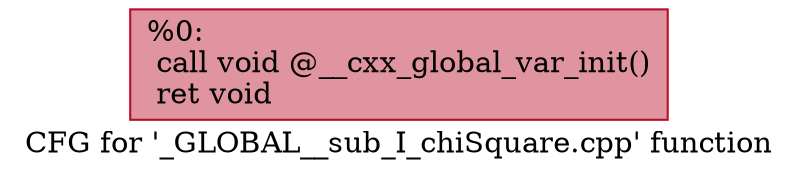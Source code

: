 digraph "CFG for '_GLOBAL__sub_I_chiSquare.cpp' function" {
	label="CFG for '_GLOBAL__sub_I_chiSquare.cpp' function";

	Node0x236128c1430 [shape=record,color="#b70d28ff", style=filled, fillcolor="#b70d2870",label="{%0:\l  call void @__cxx_global_var_init()\l  ret void\l}"];
}
